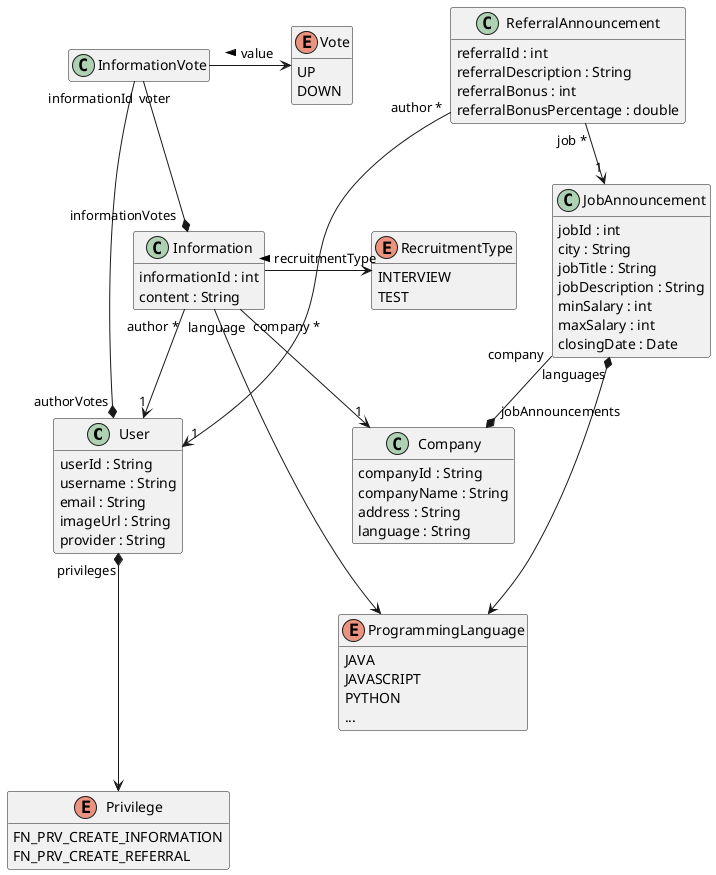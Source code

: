 @startuml

hide empty members

class User {
    userId : String
    username : String
    email : String
    imageUrl : String
    provider : String
}

enum Privilege {
    FN_PRV_CREATE_INFORMATION
    FN_PRV_CREATE_REFERRAL
}

class Company {
    companyId : String
    companyName : String
    address : String
    language : String
}

enum RecruitmentType {
    INTERVIEW
    TEST
}

class Information {
    informationId : int
    content : String
}

enum Vote {
    UP
    DOWN
}

class InformationVote {
}

class JobAnnouncement {
    jobId : int
    city : String
    jobTitle : String
    jobDescription : String
    minSalary : int
    maxSalary : int 
    closingDate : Date
}

enum ProgrammingLanguage {
    JAVA
    JAVASCRIPT
    PYTHON
    ...
}

class ReferralAnnouncement {
    referralId : int
    referralDescription : String 
    referralBonus : int 
    referralBonusPercentage : double
}

User "privileges" *---> Privilege

InformationVote -> Vote : < value
Information -> RecruitmentType : < recruitmentType
JobAnnouncement "languages" *---> ProgrammingLanguage
Information "language" ---> ProgrammingLanguage

Information "author *" --> "1" User 
Information "company *" --> "1" Company

InformationVote "voter" --* "authorVotes" User 
InformationVote "informationId" --* "informationVotes" Information

JobAnnouncement "company" --* "jobAnnouncements" Company 

ReferralAnnouncement "author *" --> "1" User
ReferralAnnouncement "job *" --> "1" JobAnnouncement


@enduml